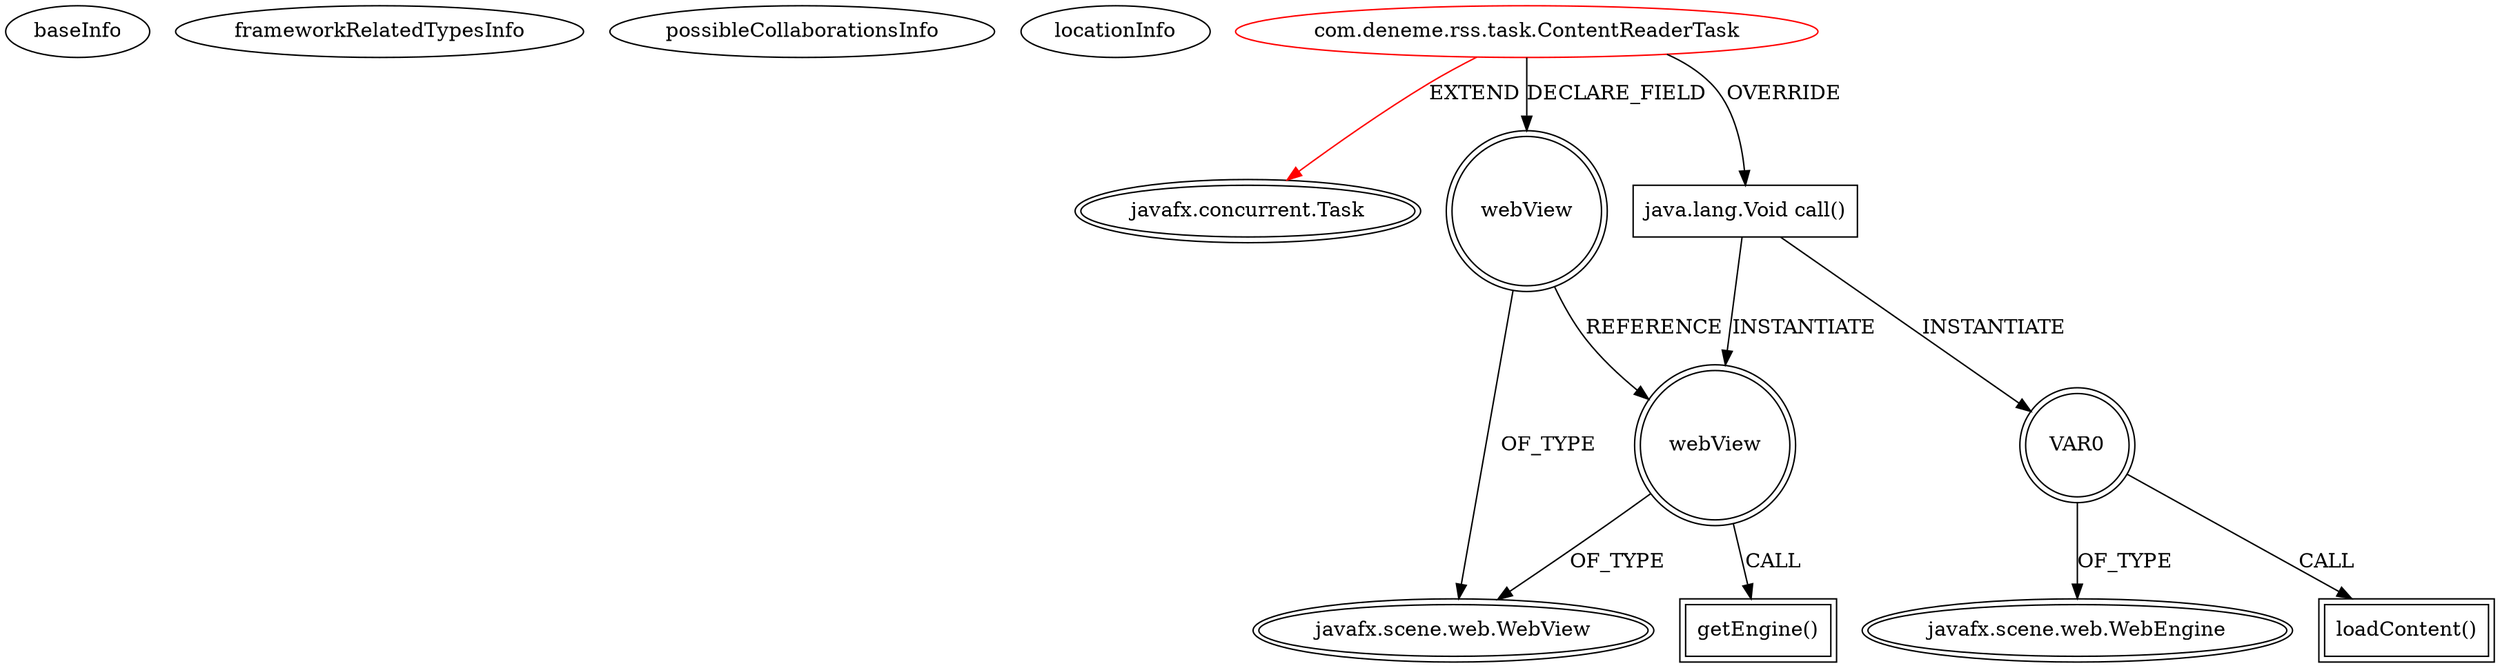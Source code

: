digraph {
baseInfo[graphId=2003,category="extension_graph",isAnonymous=false,possibleRelation=false]
frameworkRelatedTypesInfo[0="javafx.concurrent.Task"]
possibleCollaborationsInfo[]
locationInfo[projectName="berker-RSSReader",filePath="/berker-RSSReader/RSSReader-master/src/com/deneme/rss/task/ContentReaderTask.java",contextSignature="ContentReaderTask",graphId="2003"]
0[label="com.deneme.rss.task.ContentReaderTask",vertexType="ROOT_CLIENT_CLASS_DECLARATION",isFrameworkType=false,color=red]
1[label="javafx.concurrent.Task",vertexType="FRAMEWORK_CLASS_TYPE",isFrameworkType=true,peripheries=2]
2[label="webView",vertexType="FIELD_DECLARATION",isFrameworkType=true,peripheries=2,shape=circle]
3[label="javafx.scene.web.WebView",vertexType="FRAMEWORK_CLASS_TYPE",isFrameworkType=true,peripheries=2]
4[label="java.lang.Void call()",vertexType="OVERRIDING_METHOD_DECLARATION",isFrameworkType=false,shape=box]
5[label="VAR0",vertexType="VARIABLE_EXPRESION",isFrameworkType=true,peripheries=2,shape=circle]
7[label="javafx.scene.web.WebEngine",vertexType="FRAMEWORK_CLASS_TYPE",isFrameworkType=true,peripheries=2]
6[label="loadContent()",vertexType="INSIDE_CALL",isFrameworkType=true,peripheries=2,shape=box]
8[label="webView",vertexType="VARIABLE_EXPRESION",isFrameworkType=true,peripheries=2,shape=circle]
9[label="getEngine()",vertexType="INSIDE_CALL",isFrameworkType=true,peripheries=2,shape=box]
0->1[label="EXTEND",color=red]
0->2[label="DECLARE_FIELD"]
2->3[label="OF_TYPE"]
0->4[label="OVERRIDE"]
4->5[label="INSTANTIATE"]
5->7[label="OF_TYPE"]
5->6[label="CALL"]
4->8[label="INSTANTIATE"]
2->8[label="REFERENCE"]
8->3[label="OF_TYPE"]
8->9[label="CALL"]
}
